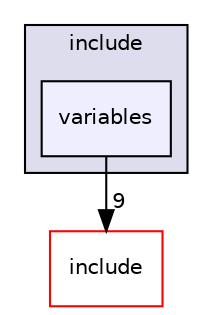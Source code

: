 digraph "/home/boyd/Scrivania/Thesis/SU2/SU2_CFD/include/variables" {
  compound=true
  node [ fontsize="10", fontname="Helvetica"];
  edge [ labelfontsize="10", labelfontname="Helvetica"];
  subgraph clusterdir_3b735dd5547717c34264cbbbba892a8a {
    graph [ bgcolor="#ddddee", pencolor="black", label="include" fontname="Helvetica", fontsize="10", URL="dir_3b735dd5547717c34264cbbbba892a8a.html"]
  dir_cd97905733ce0fa50fa6753859500eaa [shape=box, label="variables", style="filled", fillcolor="#eeeeff", pencolor="black", URL="dir_cd97905733ce0fa50fa6753859500eaa.html"];
  }
  dir_92cb2900980f09bf257878861626e98f [shape=box label="include" fillcolor="white" style="filled" color="red" URL="dir_92cb2900980f09bf257878861626e98f.html"];
  dir_cd97905733ce0fa50fa6753859500eaa->dir_92cb2900980f09bf257878861626e98f [headlabel="9", labeldistance=1.5 headhref="dir_000026_000000.html"];
}
